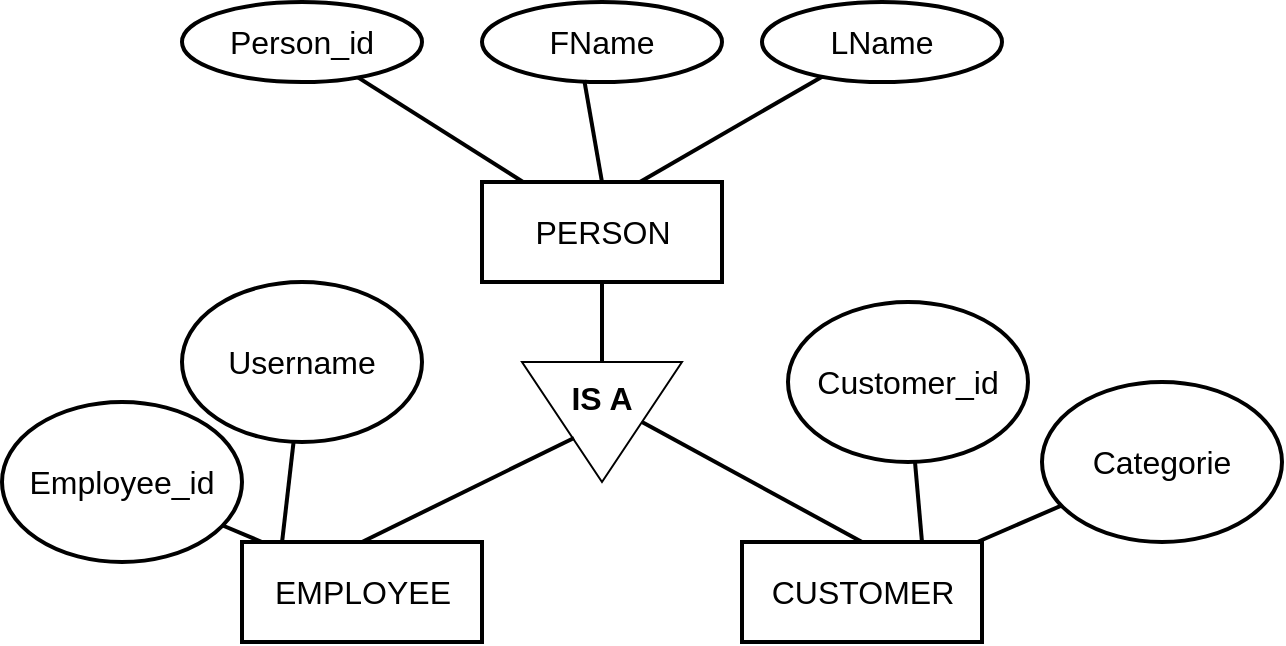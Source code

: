<mxfile version="12.2.2" type="device" pages="1"><diagram id="xQ2Ufq9PnqMFeNz4wZim" name="Page-1"><mxGraphModel dx="932" dy="590" grid="1" gridSize="10" guides="1" tooltips="1" connect="1" arrows="1" fold="1" page="1" pageScale="1" pageWidth="827" pageHeight="1169" math="0" shadow="0"><root><mxCell id="0"/><mxCell id="1" parent="0"/><mxCell id="yVpLkVPkTYECUh8DkX4--50" value="PERSON" style="html=1;fillColor=none;fontSize=16;strokeWidth=2;" parent="1" vertex="1"><mxGeometry x="260" y="200" width="120" height="50" as="geometry"/></mxCell><mxCell id="yVpLkVPkTYECUh8DkX4--53" value="" style="endArrow=none;html=1;endFill=0;strokeWidth=2;exitX=0;exitY=0.5;exitDx=0;exitDy=0;" parent="1" source="dRLIBQnAZ-u6R0vZBYzo-2" target="yVpLkVPkTYECUh8DkX4--50" edge="1"><mxGeometry width="50" height="50" relative="1" as="geometry"><mxPoint x="380" y="190" as="sourcePoint"/><mxPoint x="286" y="200" as="targetPoint"/></mxGeometry></mxCell><mxCell id="EjpCjhPaOvOUeDA_U7KI-3" value="Person_id" style="ellipse;whiteSpace=wrap;html=1;strokeWidth=2;fillColor=none;fontSize=16;fontStyle=0" parent="1" vertex="1"><mxGeometry x="110" y="110" width="120" height="40" as="geometry"/></mxCell><mxCell id="EjpCjhPaOvOUeDA_U7KI-4" value="" style="endArrow=none;html=1;strokeWidth=2;fontSize=16;" parent="1" source="yVpLkVPkTYECUh8DkX4--50" target="EjpCjhPaOvOUeDA_U7KI-3" edge="1"><mxGeometry width="50" height="50" relative="1" as="geometry"><mxPoint x="60" y="310" as="sourcePoint"/><mxPoint x="110" y="260" as="targetPoint"/></mxGeometry></mxCell><mxCell id="dRLIBQnAZ-u6R0vZBYzo-2" value="IS A" style="triangle;whiteSpace=wrap;html=1;direction=south;fontStyle=1;fontSize=16;spacingBottom=24;" parent="1" vertex="1"><mxGeometry x="280" y="290" width="80" height="60" as="geometry"/></mxCell><mxCell id="dRLIBQnAZ-u6R0vZBYzo-4" value="EMPLOYEE" style="html=1;fillColor=none;fontSize=16;strokeWidth=2;" parent="1" vertex="1"><mxGeometry x="140" y="380" width="120" height="50" as="geometry"/></mxCell><mxCell id="dRLIBQnAZ-u6R0vZBYzo-5" value="" style="endArrow=none;html=1;endFill=0;strokeWidth=2;exitX=0.5;exitY=0;exitDx=0;exitDy=0;entryX=0.633;entryY=0.675;entryDx=0;entryDy=0;entryPerimeter=0;" parent="1" source="dRLIBQnAZ-u6R0vZBYzo-4" target="dRLIBQnAZ-u6R0vZBYzo-2" edge="1"><mxGeometry width="50" height="50" relative="1" as="geometry"><mxPoint x="200" y="470" as="sourcePoint"/><mxPoint x="166" y="380" as="targetPoint"/></mxGeometry></mxCell><mxCell id="dRLIBQnAZ-u6R0vZBYzo-6" value="CUSTOMER" style="html=1;fillColor=none;fontSize=16;strokeWidth=2;" parent="1" vertex="1"><mxGeometry x="390" y="380" width="120" height="50" as="geometry"/></mxCell><mxCell id="dRLIBQnAZ-u6R0vZBYzo-7" value="" style="endArrow=none;html=1;endFill=0;strokeWidth=2;exitX=0.5;exitY=0;exitDx=0;exitDy=0;entryX=0.5;entryY=0;entryDx=0;entryDy=0;" parent="1" source="dRLIBQnAZ-u6R0vZBYzo-6" target="dRLIBQnAZ-u6R0vZBYzo-2" edge="1"><mxGeometry width="50" height="50" relative="1" as="geometry"><mxPoint x="450" y="462" as="sourcePoint"/><mxPoint x="556" y="319.98" as="targetPoint"/></mxGeometry></mxCell><mxCell id="dRLIBQnAZ-u6R0vZBYzo-10" value="Customer_id" style="ellipse;whiteSpace=wrap;html=1;strokeWidth=2;fillColor=none;fontSize=16;fontStyle=0" parent="1" vertex="1"><mxGeometry x="413" y="260" width="120" height="80" as="geometry"/></mxCell><mxCell id="dRLIBQnAZ-u6R0vZBYzo-11" value="" style="endArrow=none;html=1;strokeWidth=2;fontSize=16;exitX=0.75;exitY=0;exitDx=0;exitDy=0;" parent="1" source="dRLIBQnAZ-u6R0vZBYzo-6" target="dRLIBQnAZ-u6R0vZBYzo-10" edge="1"><mxGeometry width="50" height="50" relative="1" as="geometry"><mxPoint x="586" y="350" as="sourcePoint"/><mxPoint x="390" y="410" as="targetPoint"/></mxGeometry></mxCell><mxCell id="dRLIBQnAZ-u6R0vZBYzo-12" value="Username" style="ellipse;whiteSpace=wrap;html=1;strokeWidth=2;fillColor=none;fontSize=16;fontStyle=0" parent="1" vertex="1"><mxGeometry x="110" y="250" width="120" height="80" as="geometry"/></mxCell><mxCell id="dRLIBQnAZ-u6R0vZBYzo-13" value="" style="endArrow=none;html=1;strokeWidth=2;fontSize=16;exitX=0.167;exitY=0;exitDx=0;exitDy=0;exitPerimeter=0;" parent="1" source="dRLIBQnAZ-u6R0vZBYzo-4" target="dRLIBQnAZ-u6R0vZBYzo-12" edge="1"><mxGeometry width="50" height="50" relative="1" as="geometry"><mxPoint x="155.714" y="380" as="sourcePoint"/><mxPoint x="-40" y="440" as="targetPoint"/></mxGeometry></mxCell><mxCell id="dRLIBQnAZ-u6R0vZBYzo-14" value="FName" style="ellipse;whiteSpace=wrap;html=1;strokeWidth=2;fillColor=none;fontSize=16;fontStyle=0" parent="1" vertex="1"><mxGeometry x="260" y="110" width="120" height="40" as="geometry"/></mxCell><mxCell id="dRLIBQnAZ-u6R0vZBYzo-15" value="" style="endArrow=none;html=1;strokeWidth=2;fontSize=16;entryX=0.426;entryY=0.976;entryDx=0;entryDy=0;entryPerimeter=0;exitX=0.5;exitY=0;exitDx=0;exitDy=0;" parent="1" source="yVpLkVPkTYECUh8DkX4--50" target="dRLIBQnAZ-u6R0vZBYzo-14" edge="1"><mxGeometry width="50" height="50" relative="1" as="geometry"><mxPoint x="290.555" y="210.0" as="sourcePoint"/><mxPoint x="208.014" y="157.686" as="targetPoint"/></mxGeometry></mxCell><mxCell id="dRLIBQnAZ-u6R0vZBYzo-16" value="LName" style="ellipse;whiteSpace=wrap;html=1;strokeWidth=2;fillColor=none;fontSize=16;fontStyle=0" parent="1" vertex="1"><mxGeometry x="400" y="110" width="120" height="40" as="geometry"/></mxCell><mxCell id="dRLIBQnAZ-u6R0vZBYzo-17" value="" style="endArrow=none;html=1;strokeWidth=2;fontSize=16;exitX=0.658;exitY=0;exitDx=0;exitDy=0;exitPerimeter=0;" parent="1" source="yVpLkVPkTYECUh8DkX4--50" target="dRLIBQnAZ-u6R0vZBYzo-16" edge="1"><mxGeometry width="50" height="50" relative="1" as="geometry"><mxPoint x="330" y="210.0" as="sourcePoint"/><mxPoint x="321.12" y="159.04" as="targetPoint"/></mxGeometry></mxCell><mxCell id="URV2G3SwhTV_RW5WPsBu-1" value="Categorie" style="ellipse;whiteSpace=wrap;html=1;strokeWidth=2;fillColor=none;fontSize=16;fontStyle=0" vertex="1" parent="1"><mxGeometry x="540" y="300" width="120" height="80" as="geometry"/></mxCell><mxCell id="URV2G3SwhTV_RW5WPsBu-2" value="" style="endArrow=none;html=1;strokeWidth=2;fontSize=16;" edge="1" parent="1" target="URV2G3SwhTV_RW5WPsBu-1" source="dRLIBQnAZ-u6R0vZBYzo-6"><mxGeometry width="50" height="50" relative="1" as="geometry"><mxPoint x="530" y="465" as="sourcePoint"/><mxPoint x="440" y="495" as="targetPoint"/></mxGeometry></mxCell><mxCell id="URV2G3SwhTV_RW5WPsBu-3" value="Employee_id" style="ellipse;whiteSpace=wrap;html=1;strokeWidth=2;fillColor=none;fontSize=16;fontStyle=0" vertex="1" parent="1"><mxGeometry x="20" y="310" width="120" height="80" as="geometry"/></mxCell><mxCell id="URV2G3SwhTV_RW5WPsBu-4" value="" style="endArrow=none;html=1;strokeWidth=2;fontSize=16;exitX=0.083;exitY=0;exitDx=0;exitDy=0;exitPerimeter=0;" edge="1" parent="1" target="URV2G3SwhTV_RW5WPsBu-3" source="dRLIBQnAZ-u6R0vZBYzo-4"><mxGeometry width="50" height="50" relative="1" as="geometry"><mxPoint x="60" y="320" as="sourcePoint"/><mxPoint x="-30" y="350" as="targetPoint"/></mxGeometry></mxCell></root></mxGraphModel></diagram></mxfile>